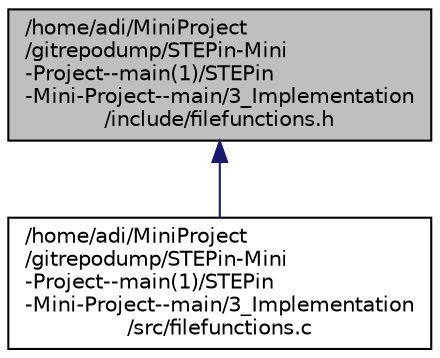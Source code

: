 digraph "/home/adi/MiniProject/gitrepodump/STEPin-Mini-Project--main(1)/STEPin-Mini-Project--main/3_Implementation/include/filefunctions.h"
{
 // LATEX_PDF_SIZE
  edge [fontname="Helvetica",fontsize="10",labelfontname="Helvetica",labelfontsize="10"];
  node [fontname="Helvetica",fontsize="10",shape=record];
  Node1 [label="/home/adi/MiniProject\l/gitrepodump/STEPin-Mini\l-Project--main(1)/STEPin\l-Mini-Project--main/3_Implementation\l/include/filefunctions.h",height=0.2,width=0.4,color="black", fillcolor="grey75", style="filled", fontcolor="black",tooltip="This file defines the structure to hold important parameters for hybrid cryptosystem and somme filefu..."];
  Node1 -> Node2 [dir="back",color="midnightblue",fontsize="10",style="solid",fontname="Helvetica"];
  Node2 [label="/home/adi/MiniProject\l/gitrepodump/STEPin-Mini\l-Project--main(1)/STEPin\l-Mini-Project--main/3_Implementation\l/src/filefunctions.c",height=0.2,width=0.4,color="black", fillcolor="white", style="filled",URL="$filefunctions_8c.html",tooltip="This file defines functions for hybrid cryptosystem and some filefunctions to handle Files directly f..."];
}
